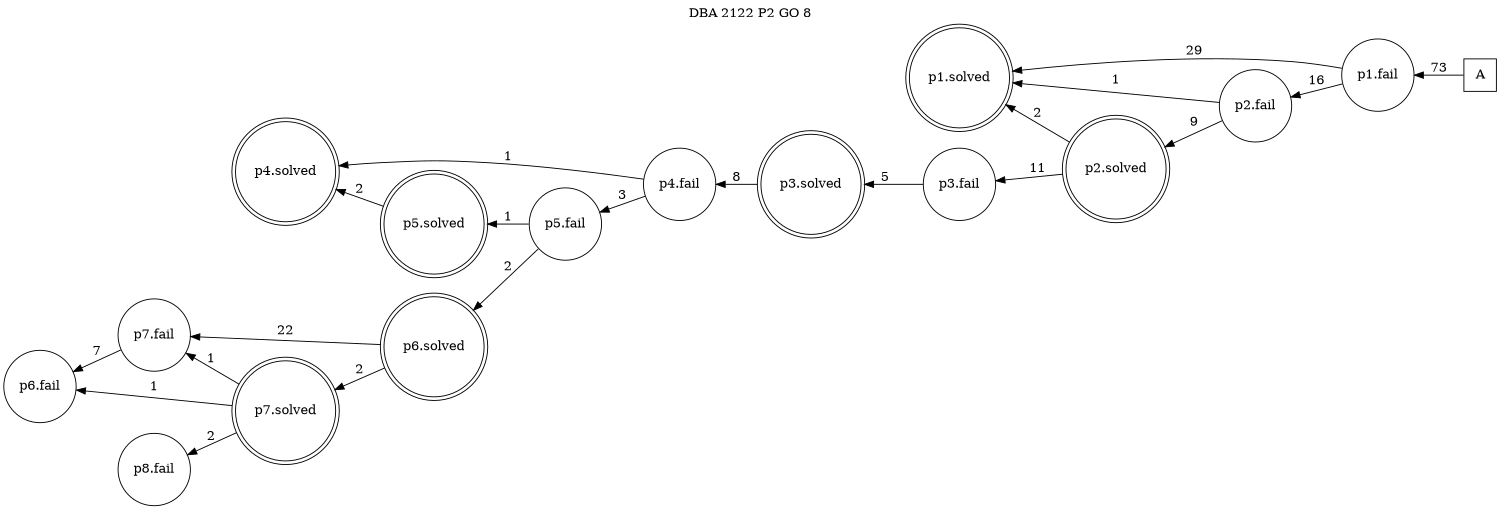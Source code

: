 digraph DBA_2122_P2_GO_8 {
labelloc="tl"
label= " DBA 2122 P2 GO 8 "
rankdir="RL";
graph [ size=" 10 , 10 !"]

"A" [shape="square" label="A"]
"p1.fail" [shape="circle" label="p1.fail"]
"p1.solved" [shape="doublecircle" label="p1.solved"]
"p2.fail" [shape="circle" label="p2.fail"]
"p2.solved" [shape="doublecircle" label="p2.solved"]
"p3.fail" [shape="circle" label="p3.fail"]
"p3.solved" [shape="doublecircle" label="p3.solved"]
"p4.fail" [shape="circle" label="p4.fail"]
"p5.fail" [shape="circle" label="p5.fail"]
"p5.solved" [shape="doublecircle" label="p5.solved"]
"p4.solved" [shape="doublecircle" label="p4.solved"]
"p6.solved" [shape="doublecircle" label="p6.solved"]
"p7.fail" [shape="circle" label="p7.fail"]
"p6.fail" [shape="circle" label="p6.fail"]
"p7.solved" [shape="doublecircle" label="p7.solved"]
"p8.fail" [shape="circle" label="p8.fail"]
"A" -> "p1.fail" [ label=73]
"p1.fail" -> "p1.solved" [ label=29]
"p1.fail" -> "p2.fail" [ label=16]
"p2.fail" -> "p1.solved" [ label=1]
"p2.fail" -> "p2.solved" [ label=9]
"p2.solved" -> "p1.solved" [ label=2]
"p2.solved" -> "p3.fail" [ label=11]
"p3.fail" -> "p3.solved" [ label=5]
"p3.solved" -> "p4.fail" [ label=8]
"p4.fail" -> "p5.fail" [ label=3]
"p4.fail" -> "p4.solved" [ label=1]
"p5.fail" -> "p5.solved" [ label=1]
"p5.fail" -> "p6.solved" [ label=2]
"p5.solved" -> "p4.solved" [ label=2]
"p6.solved" -> "p7.fail" [ label=22]
"p6.solved" -> "p7.solved" [ label=2]
"p7.fail" -> "p6.fail" [ label=7]
"p7.solved" -> "p7.fail" [ label=1]
"p7.solved" -> "p6.fail" [ label=1]
"p7.solved" -> "p8.fail" [ label=2]
}
